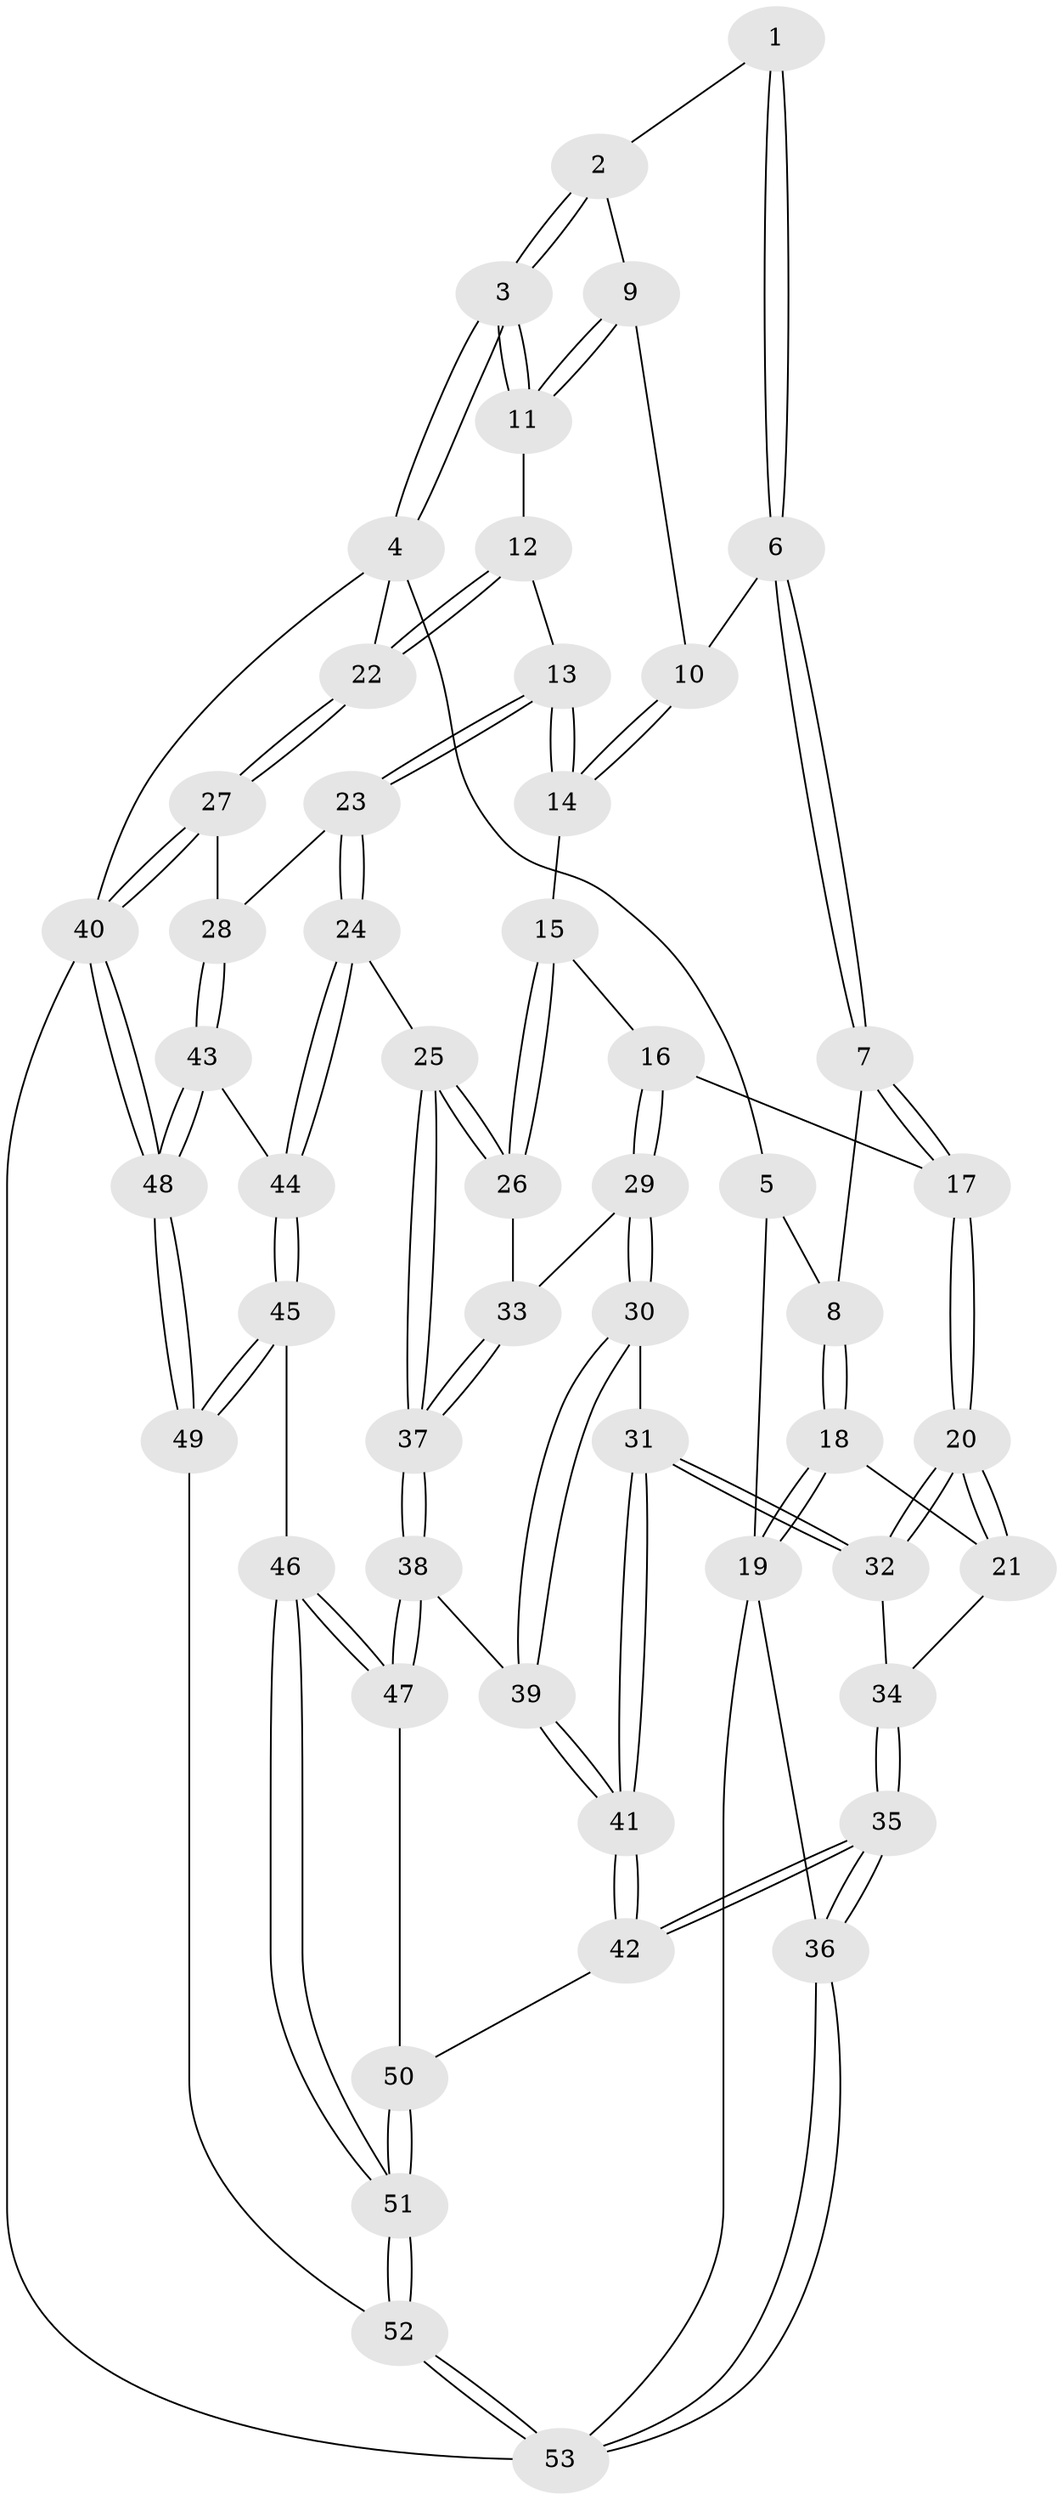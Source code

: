 // Generated by graph-tools (version 1.1) at 2025/27/03/15/25 16:27:57]
// undirected, 53 vertices, 129 edges
graph export_dot {
graph [start="1"]
  node [color=gray90,style=filled];
  1 [pos="+0.6076876472747204+0"];
  2 [pos="+0.715600928821046+0"];
  3 [pos="+1+0"];
  4 [pos="+1+0"];
  5 [pos="+0.21613499073359982+0"];
  6 [pos="+0.4243270429280583+0.20270580473185185"];
  7 [pos="+0.3291349748670906+0.23953162043856946"];
  8 [pos="+0.23823882386278764+0.19296163859775994"];
  9 [pos="+0.7215985335780077+0.039628508375823754"];
  10 [pos="+0.5338176743198677+0.2186758228007164"];
  11 [pos="+0.787256823786521+0.2079942962199972"];
  12 [pos="+0.8165601966029444+0.2945374281256597"];
  13 [pos="+0.7810851195123636+0.3437063874304733"];
  14 [pos="+0.6958883485069162+0.3537483973987613"];
  15 [pos="+0.672393810329922+0.3724754760793275"];
  16 [pos="+0.4558234903672657+0.4443445850782897"];
  17 [pos="+0.37683289978423884+0.3918768320557903"];
  18 [pos="+0+0.31592039490562035"];
  19 [pos="+0+0.3161488185693972"];
  20 [pos="+0.2565664861003079+0.5459825710078113"];
  21 [pos="+0.020387123165343576+0.3758429776064791"];
  22 [pos="+1+0.19044091800416668"];
  23 [pos="+0.8461264903201039+0.5431974704369279"];
  24 [pos="+0.7292497488696325+0.6774055538339631"];
  25 [pos="+0.6809804786920991+0.6894515076410028"];
  26 [pos="+0.621400319702649+0.5430885516114433"];
  27 [pos="+1+0.5931237799143416"];
  28 [pos="+1+0.5990043273669711"];
  29 [pos="+0.47132314405945924+0.4920081778807665"];
  30 [pos="+0.41444788201058563+0.6263749986426176"];
  31 [pos="+0.2537785677962157+0.6234796565961778"];
  32 [pos="+0.2528169810180174+0.617455462493313"];
  33 [pos="+0.4886998410616545+0.5068056291917812"];
  34 [pos="+0.08945746329879627+0.560241322723431"];
  35 [pos="+0+0.9050783690022155"];
  36 [pos="+0+1"];
  37 [pos="+0.6005208090184279+0.7486979128322915"];
  38 [pos="+0.5876440953353731+0.7636170867433174"];
  39 [pos="+0.49731032779261397+0.7270247894860138"];
  40 [pos="+1+1"];
  41 [pos="+0.19103574835602047+0.7988368561105714"];
  42 [pos="+0.18682926214700726+0.8046708325979423"];
  43 [pos="+0.8825900008616391+0.8039056210253412"];
  44 [pos="+0.8512928422928083+0.7948902901906364"];
  45 [pos="+0.7615420574186988+0.9168584931483068"];
  46 [pos="+0.5998404851162159+0.8706025603350853"];
  47 [pos="+0.5847125250939996+0.7998281198093736"];
  48 [pos="+1+1"];
  49 [pos="+1+1"];
  50 [pos="+0.33231305151409324+0.8908181004197016"];
  51 [pos="+0.5126320642507651+1"];
  52 [pos="+0.5126662713826899+1"];
  53 [pos="+0+1"];
  1 -- 2;
  1 -- 6;
  1 -- 6;
  2 -- 3;
  2 -- 3;
  2 -- 9;
  3 -- 4;
  3 -- 4;
  3 -- 11;
  3 -- 11;
  4 -- 5;
  4 -- 22;
  4 -- 40;
  5 -- 8;
  5 -- 19;
  6 -- 7;
  6 -- 7;
  6 -- 10;
  7 -- 8;
  7 -- 17;
  7 -- 17;
  8 -- 18;
  8 -- 18;
  9 -- 10;
  9 -- 11;
  9 -- 11;
  10 -- 14;
  10 -- 14;
  11 -- 12;
  12 -- 13;
  12 -- 22;
  12 -- 22;
  13 -- 14;
  13 -- 14;
  13 -- 23;
  13 -- 23;
  14 -- 15;
  15 -- 16;
  15 -- 26;
  15 -- 26;
  16 -- 17;
  16 -- 29;
  16 -- 29;
  17 -- 20;
  17 -- 20;
  18 -- 19;
  18 -- 19;
  18 -- 21;
  19 -- 36;
  19 -- 53;
  20 -- 21;
  20 -- 21;
  20 -- 32;
  20 -- 32;
  21 -- 34;
  22 -- 27;
  22 -- 27;
  23 -- 24;
  23 -- 24;
  23 -- 28;
  24 -- 25;
  24 -- 44;
  24 -- 44;
  25 -- 26;
  25 -- 26;
  25 -- 37;
  25 -- 37;
  26 -- 33;
  27 -- 28;
  27 -- 40;
  27 -- 40;
  28 -- 43;
  28 -- 43;
  29 -- 30;
  29 -- 30;
  29 -- 33;
  30 -- 31;
  30 -- 39;
  30 -- 39;
  31 -- 32;
  31 -- 32;
  31 -- 41;
  31 -- 41;
  32 -- 34;
  33 -- 37;
  33 -- 37;
  34 -- 35;
  34 -- 35;
  35 -- 36;
  35 -- 36;
  35 -- 42;
  35 -- 42;
  36 -- 53;
  36 -- 53;
  37 -- 38;
  37 -- 38;
  38 -- 39;
  38 -- 47;
  38 -- 47;
  39 -- 41;
  39 -- 41;
  40 -- 48;
  40 -- 48;
  40 -- 53;
  41 -- 42;
  41 -- 42;
  42 -- 50;
  43 -- 44;
  43 -- 48;
  43 -- 48;
  44 -- 45;
  44 -- 45;
  45 -- 46;
  45 -- 49;
  45 -- 49;
  46 -- 47;
  46 -- 47;
  46 -- 51;
  46 -- 51;
  47 -- 50;
  48 -- 49;
  48 -- 49;
  49 -- 52;
  50 -- 51;
  50 -- 51;
  51 -- 52;
  51 -- 52;
  52 -- 53;
  52 -- 53;
}
